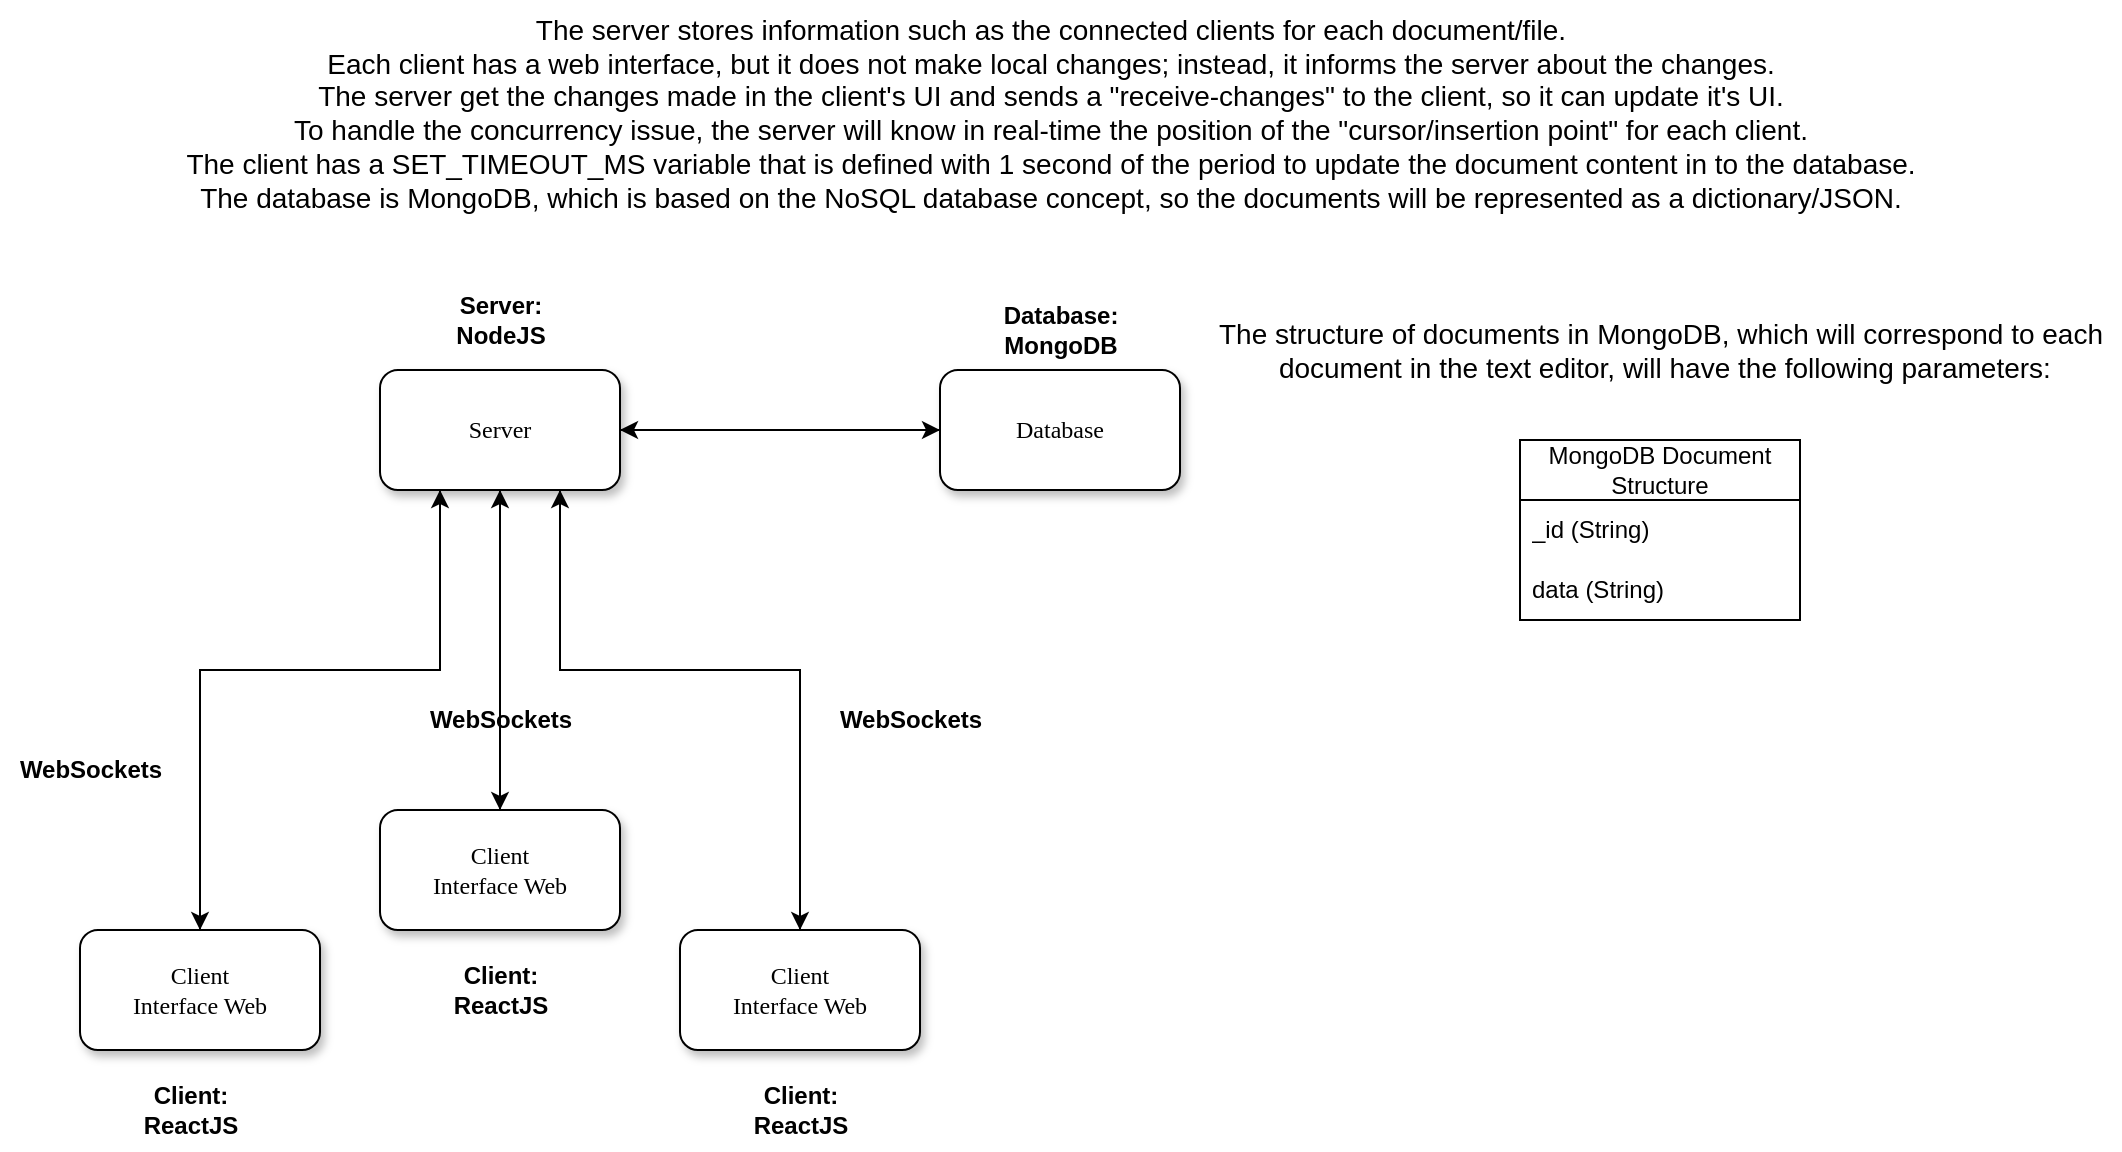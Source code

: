 <mxfile version="21.4.0" type="device">
  <diagram name="Page-1" id="10a91c8b-09ff-31b1-d368-03940ed4cc9e">
    <mxGraphModel dx="1434" dy="685" grid="1" gridSize="10" guides="1" tooltips="1" connect="1" arrows="1" fold="1" page="1" pageScale="1" pageWidth="1100" pageHeight="850" background="none" math="0" shadow="0">
      <root>
        <mxCell id="0" />
        <mxCell id="1" parent="0" />
        <mxCell id="jALM0ebqb3fD8H6m7I_R-2" style="edgeStyle=orthogonalEdgeStyle;rounded=0;orthogonalLoop=1;jettySize=auto;html=1;exitX=0;exitY=0.5;exitDx=0;exitDy=0;entryX=1;entryY=0.5;entryDx=0;entryDy=0;" parent="1" source="62893188c0fa7362-1" target="62893188c0fa7362-2" edge="1">
          <mxGeometry relative="1" as="geometry">
            <mxPoint x="340" y="265" as="targetPoint" />
          </mxGeometry>
        </mxCell>
        <mxCell id="62893188c0fa7362-1" value="Database" style="whiteSpace=wrap;html=1;rounded=1;shadow=1;labelBackgroundColor=none;strokeWidth=1;fontFamily=Verdana;fontSize=12;align=center;" parent="1" vertex="1">
          <mxGeometry x="500" y="225" width="120" height="60" as="geometry" />
        </mxCell>
        <mxCell id="jALM0ebqb3fD8H6m7I_R-1" style="edgeStyle=orthogonalEdgeStyle;rounded=0;orthogonalLoop=1;jettySize=auto;html=1;exitX=1;exitY=0.5;exitDx=0;exitDy=0;entryX=0;entryY=0.5;entryDx=0;entryDy=0;" parent="1" source="62893188c0fa7362-2" target="62893188c0fa7362-1" edge="1">
          <mxGeometry relative="1" as="geometry" />
        </mxCell>
        <mxCell id="jALM0ebqb3fD8H6m7I_R-4" style="edgeStyle=orthogonalEdgeStyle;rounded=0;orthogonalLoop=1;jettySize=auto;html=1;exitX=0.25;exitY=1;exitDx=0;exitDy=0;entryX=0.5;entryY=0;entryDx=0;entryDy=0;" parent="1" source="62893188c0fa7362-2" target="62893188c0fa7362-12" edge="1">
          <mxGeometry relative="1" as="geometry">
            <Array as="points">
              <mxPoint x="250" y="375" />
              <mxPoint x="130" y="375" />
            </Array>
          </mxGeometry>
        </mxCell>
        <mxCell id="jALM0ebqb3fD8H6m7I_R-9" style="edgeStyle=orthogonalEdgeStyle;rounded=0;orthogonalLoop=1;jettySize=auto;html=1;exitX=0.75;exitY=1;exitDx=0;exitDy=0;" parent="1" source="62893188c0fa7362-2" target="jALM0ebqb3fD8H6m7I_R-3" edge="1">
          <mxGeometry relative="1" as="geometry">
            <Array as="points">
              <mxPoint x="310" y="375" />
              <mxPoint x="430" y="375" />
            </Array>
          </mxGeometry>
        </mxCell>
        <mxCell id="jALM0ebqb3fD8H6m7I_R-11" style="edgeStyle=orthogonalEdgeStyle;rounded=0;orthogonalLoop=1;jettySize=auto;html=1;exitX=0.5;exitY=1;exitDx=0;exitDy=0;entryX=0.5;entryY=0;entryDx=0;entryDy=0;" parent="1" source="62893188c0fa7362-2" target="62893188c0fa7362-13" edge="1">
          <mxGeometry relative="1" as="geometry" />
        </mxCell>
        <mxCell id="62893188c0fa7362-2" value="&lt;span&gt;Server&lt;/span&gt;" style="whiteSpace=wrap;html=1;rounded=1;shadow=1;labelBackgroundColor=none;strokeWidth=1;fontFamily=Verdana;fontSize=12;align=center;" parent="1" vertex="1">
          <mxGeometry x="220" y="225" width="120" height="60" as="geometry" />
        </mxCell>
        <mxCell id="jALM0ebqb3fD8H6m7I_R-5" style="edgeStyle=orthogonalEdgeStyle;rounded=0;orthogonalLoop=1;jettySize=auto;html=1;exitX=0.5;exitY=0;exitDx=0;exitDy=0;entryX=0.25;entryY=1;entryDx=0;entryDy=0;" parent="1" source="62893188c0fa7362-12" target="62893188c0fa7362-2" edge="1">
          <mxGeometry relative="1" as="geometry">
            <Array as="points">
              <mxPoint x="130" y="375" />
              <mxPoint x="250" y="375" />
            </Array>
          </mxGeometry>
        </mxCell>
        <mxCell id="62893188c0fa7362-12" value="Client&lt;br style=&quot;border-color: var(--border-color);&quot;&gt;Interface Web" style="whiteSpace=wrap;html=1;rounded=1;shadow=1;labelBackgroundColor=none;strokeWidth=1;fontFamily=Verdana;fontSize=12;align=center;" parent="1" vertex="1">
          <mxGeometry x="70" y="505" width="120" height="60" as="geometry" />
        </mxCell>
        <mxCell id="jALM0ebqb3fD8H6m7I_R-6" style="edgeStyle=orthogonalEdgeStyle;rounded=0;orthogonalLoop=1;jettySize=auto;html=1;exitX=0.5;exitY=0;exitDx=0;exitDy=0;entryX=0.5;entryY=1;entryDx=0;entryDy=0;" parent="1" source="62893188c0fa7362-13" target="62893188c0fa7362-2" edge="1">
          <mxGeometry relative="1" as="geometry" />
        </mxCell>
        <mxCell id="62893188c0fa7362-13" value="&lt;span&gt;Client&lt;br&gt;Interface Web&lt;br&gt;&lt;/span&gt;" style="whiteSpace=wrap;html=1;rounded=1;shadow=1;labelBackgroundColor=none;strokeWidth=1;fontFamily=Verdana;fontSize=12;align=center;" parent="1" vertex="1">
          <mxGeometry x="220" y="445" width="120" height="60" as="geometry" />
        </mxCell>
        <mxCell id="jALM0ebqb3fD8H6m7I_R-8" style="edgeStyle=orthogonalEdgeStyle;rounded=0;orthogonalLoop=1;jettySize=auto;html=1;exitX=0.5;exitY=0;exitDx=0;exitDy=0;entryX=0.75;entryY=1;entryDx=0;entryDy=0;" parent="1" source="jALM0ebqb3fD8H6m7I_R-3" target="62893188c0fa7362-2" edge="1">
          <mxGeometry relative="1" as="geometry">
            <mxPoint x="310" y="305" as="targetPoint" />
            <Array as="points">
              <mxPoint x="430" y="375" />
              <mxPoint x="310" y="375" />
            </Array>
          </mxGeometry>
        </mxCell>
        <mxCell id="jALM0ebqb3fD8H6m7I_R-3" value="Client&lt;br style=&quot;border-color: var(--border-color);&quot;&gt;Interface Web" style="whiteSpace=wrap;html=1;rounded=1;shadow=1;labelBackgroundColor=none;strokeWidth=1;fontFamily=Verdana;fontSize=12;align=center;" parent="1" vertex="1">
          <mxGeometry x="370" y="505" width="120" height="60" as="geometry" />
        </mxCell>
        <mxCell id="jALM0ebqb3fD8H6m7I_R-12" value="&lt;div&gt;&lt;b&gt;Database:&lt;/b&gt;&lt;b&gt;&lt;br&gt;&lt;/b&gt;&lt;/div&gt;&lt;div&gt;&lt;b&gt;MongoDB&lt;/b&gt;&lt;/div&gt;" style="text;html=1;align=center;verticalAlign=middle;resizable=0;points=[];autosize=1;strokeColor=none;fillColor=none;" parent="1" vertex="1">
          <mxGeometry x="520" y="185" width="80" height="40" as="geometry" />
        </mxCell>
        <mxCell id="jALM0ebqb3fD8H6m7I_R-15" value="&lt;b&gt;WebSockets&lt;/b&gt;" style="text;html=1;align=center;verticalAlign=middle;resizable=0;points=[];autosize=1;strokeColor=none;fillColor=none;" parent="1" vertex="1">
          <mxGeometry x="30" y="410" width="90" height="30" as="geometry" />
        </mxCell>
        <mxCell id="jALM0ebqb3fD8H6m7I_R-16" value="&lt;b&gt;WebSockets&lt;/b&gt;" style="text;html=1;align=center;verticalAlign=middle;resizable=0;points=[];autosize=1;strokeColor=none;fillColor=none;" parent="1" vertex="1">
          <mxGeometry x="235" y="385" width="90" height="30" as="geometry" />
        </mxCell>
        <mxCell id="jALM0ebqb3fD8H6m7I_R-18" value="&lt;b&gt;WebSockets&lt;/b&gt;" style="text;html=1;align=center;verticalAlign=middle;resizable=0;points=[];autosize=1;strokeColor=none;fillColor=none;" parent="1" vertex="1">
          <mxGeometry x="440" y="385" width="90" height="30" as="geometry" />
        </mxCell>
        <mxCell id="oJjyc3auWsRqx49h7ajU-2" value="MongoDB Document Structure" style="swimlane;fontStyle=0;childLayout=stackLayout;horizontal=1;startSize=30;horizontalStack=0;resizeParent=1;resizeParentMax=0;resizeLast=0;collapsible=1;marginBottom=0;whiteSpace=wrap;html=1;" parent="1" vertex="1">
          <mxGeometry x="790" y="260" width="140" height="90" as="geometry" />
        </mxCell>
        <mxCell id="oJjyc3auWsRqx49h7ajU-3" value="_id (String)" style="text;strokeColor=none;fillColor=none;align=left;verticalAlign=middle;spacingLeft=4;spacingRight=4;overflow=hidden;points=[[0,0.5],[1,0.5]];portConstraint=eastwest;rotatable=0;whiteSpace=wrap;html=1;" parent="oJjyc3auWsRqx49h7ajU-2" vertex="1">
          <mxGeometry y="30" width="140" height="30" as="geometry" />
        </mxCell>
        <mxCell id="oJjyc3auWsRqx49h7ajU-4" value="data (String)" style="text;strokeColor=none;fillColor=none;align=left;verticalAlign=middle;spacingLeft=4;spacingRight=4;overflow=hidden;points=[[0,0.5],[1,0.5]];portConstraint=eastwest;rotatable=0;whiteSpace=wrap;html=1;" parent="oJjyc3auWsRqx49h7ajU-2" vertex="1">
          <mxGeometry y="60" width="140" height="30" as="geometry" />
        </mxCell>
        <mxCell id="oJjyc3auWsRqx49h7ajU-8" value="&lt;div&gt;&lt;font style=&quot;font-size: 14px;&quot;&gt;The structure of documents in MongoDB, which will correspond to each&lt;/font&gt;&lt;/div&gt;&lt;div&gt;&lt;font style=&quot;font-size: 14px;&quot;&gt;&amp;nbsp;document in the text editor, will have the following parameters:&lt;/font&gt;&lt;/div&gt;&lt;font style=&quot;font-size: 14px;&quot;&gt;&lt;/font&gt;" style="text;html=1;align=center;verticalAlign=middle;resizable=0;points=[];autosize=1;strokeColor=none;fillColor=none;" parent="1" vertex="1">
          <mxGeometry x="630" y="190" width="460" height="50" as="geometry" />
        </mxCell>
        <mxCell id="J8PiI1CjUBTtBoA0ENkN-1" value="&lt;font style=&quot;font-size: 14px;&quot;&gt;The server stores information such as the connected clients for each document/file.&lt;br&gt;Each client has a web interface, but it does not make local changes; instead, it informs the server about the changes.&lt;br&gt;The server get the changes made in the client&#39;s UI and sends a &quot;receive-changes&quot; to the client, so it can update it&#39;s UI.&lt;br&gt;To handle the concurrency issue, the server will know in real-time the position of the &quot;cursor/insertion point&quot; for each client.&lt;br&gt;The client has a SET_TIMEOUT_MS variable that is defined with 1 second of the period to update the document content in to the database.&lt;br&gt;The database is MongoDB, which is based on the NoSQL database concept, so the documents will be represented as a dictionary/JSON.&lt;br&gt;&lt;br&gt;&lt;/font&gt;" style="text;html=1;align=center;verticalAlign=middle;resizable=0;points=[];autosize=1;strokeColor=none;fillColor=none;" parent="1" vertex="1">
          <mxGeometry x="110" y="40" width="890" height="130" as="geometry" />
        </mxCell>
        <mxCell id="UHYDQzDD1O38qfzUXWCa-1" value="&lt;div&gt;&lt;b&gt;Server:&lt;/b&gt;&lt;/div&gt;&lt;div&gt;&lt;b&gt;NodeJS&lt;br&gt;&lt;/b&gt;&lt;/div&gt;" style="text;html=1;align=center;verticalAlign=middle;resizable=0;points=[];autosize=1;strokeColor=none;fillColor=none;" parent="1" vertex="1">
          <mxGeometry x="245" y="180" width="70" height="40" as="geometry" />
        </mxCell>
        <mxCell id="UHYDQzDD1O38qfzUXWCa-2" value="&lt;div&gt;&lt;b&gt;Client:&lt;/b&gt;&lt;/div&gt;&lt;div&gt;&lt;b&gt;ReactJS&lt;br&gt;&lt;/b&gt;&lt;/div&gt;" style="text;html=1;align=center;verticalAlign=middle;resizable=0;points=[];autosize=1;strokeColor=none;fillColor=none;" parent="1" vertex="1">
          <mxGeometry x="90" y="575" width="70" height="40" as="geometry" />
        </mxCell>
        <mxCell id="UHYDQzDD1O38qfzUXWCa-3" value="&lt;div&gt;&lt;b&gt;Client:&lt;/b&gt;&lt;/div&gt;&lt;div&gt;&lt;b&gt;ReactJS&lt;br&gt;&lt;/b&gt;&lt;/div&gt;" style="text;html=1;align=center;verticalAlign=middle;resizable=0;points=[];autosize=1;strokeColor=none;fillColor=none;" parent="1" vertex="1">
          <mxGeometry x="245" y="515" width="70" height="40" as="geometry" />
        </mxCell>
        <mxCell id="UHYDQzDD1O38qfzUXWCa-4" value="&lt;div&gt;&lt;b&gt;Client:&lt;/b&gt;&lt;/div&gt;&lt;div&gt;&lt;b&gt;ReactJS&lt;br&gt;&lt;/b&gt;&lt;/div&gt;" style="text;html=1;align=center;verticalAlign=middle;resizable=0;points=[];autosize=1;strokeColor=none;fillColor=none;" parent="1" vertex="1">
          <mxGeometry x="395" y="575" width="70" height="40" as="geometry" />
        </mxCell>
      </root>
    </mxGraphModel>
  </diagram>
</mxfile>
